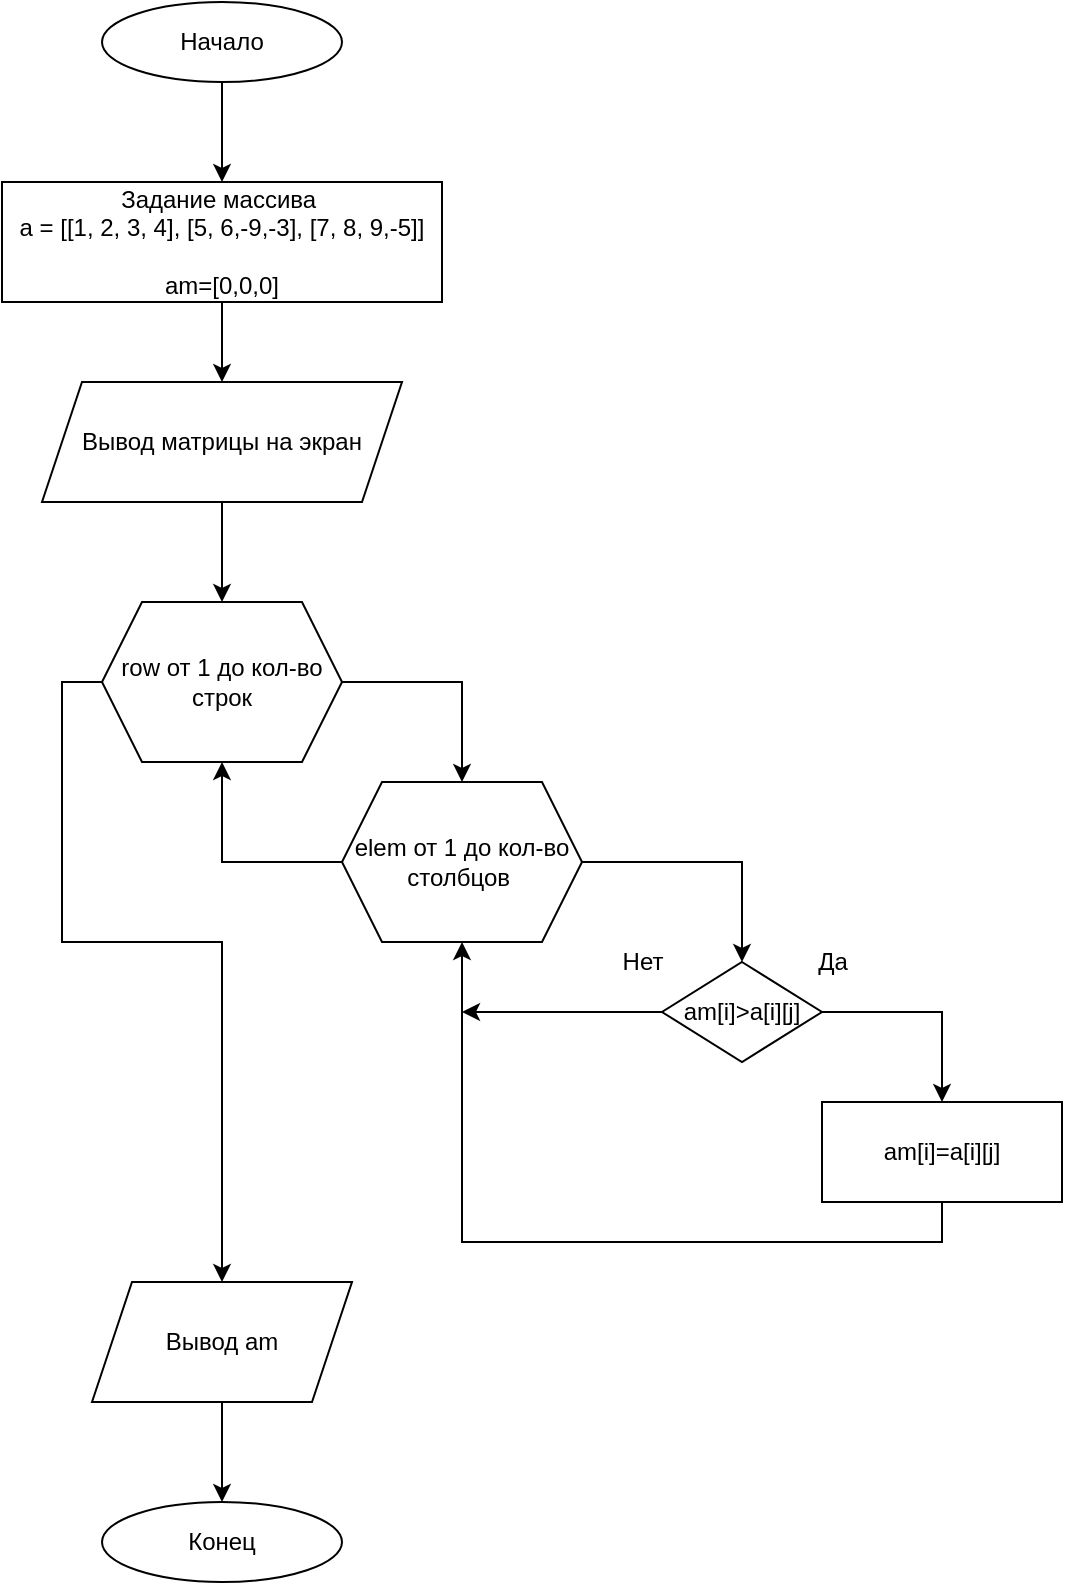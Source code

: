 <mxfile version="14.9.6" type="device"><diagram id="6a731a19-8d31-9384-78a2-239565b7b9f0" name="Page-1"><mxGraphModel dx="1086" dy="1613" grid="1" gridSize="10" guides="1" tooltips="1" connect="1" arrows="1" fold="1" page="1" pageScale="1" pageWidth="1169" pageHeight="827" background="#ffffff" math="0" shadow="0"><root><mxCell id="0"/><mxCell id="1" parent="0"/><mxCell id="NZc4HDJNSBxelqFDVV6K-67" style="edgeStyle=orthogonalEdgeStyle;rounded=0;orthogonalLoop=1;jettySize=auto;html=1;exitX=0.5;exitY=1;exitDx=0;exitDy=0;entryX=0.5;entryY=0;entryDx=0;entryDy=0;" parent="1" source="NZc4HDJNSBxelqFDVV6K-56" target="NZc4HDJNSBxelqFDVV6K-57" edge="1"><mxGeometry relative="1" as="geometry"/></mxCell><mxCell id="NZc4HDJNSBxelqFDVV6K-56" value="Начало" style="ellipse;whiteSpace=wrap;html=1;" parent="1" vertex="1"><mxGeometry x="200" y="-500" width="120" height="40" as="geometry"/></mxCell><mxCell id="NZc4HDJNSBxelqFDVV6K-68" style="edgeStyle=orthogonalEdgeStyle;rounded=0;orthogonalLoop=1;jettySize=auto;html=1;exitX=0.5;exitY=1;exitDx=0;exitDy=0;entryX=0.5;entryY=0;entryDx=0;entryDy=0;" parent="1" source="NZc4HDJNSBxelqFDVV6K-57" target="NZc4HDJNSBxelqFDVV6K-60" edge="1"><mxGeometry relative="1" as="geometry"><mxPoint x="260" y="-473.5" as="targetPoint"/></mxGeometry></mxCell><mxCell id="NZc4HDJNSBxelqFDVV6K-57" value="Задание массива&amp;nbsp;&lt;br&gt;&lt;span&gt;a = [[1, 2, 3, 4], [5, 6,-9,-3], [7, 8, 9,-5]]&lt;br&gt;&lt;br&gt;am=[0,0,0]&lt;br&gt;&lt;/span&gt;" style="rounded=0;whiteSpace=wrap;html=1;" parent="1" vertex="1"><mxGeometry x="150" y="-410" width="220" height="60" as="geometry"/></mxCell><mxCell id="NZc4HDJNSBxelqFDVV6K-70" style="edgeStyle=orthogonalEdgeStyle;rounded=0;orthogonalLoop=1;jettySize=auto;html=1;exitX=0.5;exitY=1;exitDx=0;exitDy=0;entryX=0.5;entryY=0;entryDx=0;entryDy=0;" parent="1" source="NZc4HDJNSBxelqFDVV6K-60" target="NZc4HDJNSBxelqFDVV6K-61" edge="1"><mxGeometry relative="1" as="geometry"><mxPoint x="260" y="-360" as="targetPoint"/></mxGeometry></mxCell><mxCell id="NZc4HDJNSBxelqFDVV6K-60" value="Вывод матрицы на экран" style="shape=parallelogram;perimeter=parallelogramPerimeter;whiteSpace=wrap;html=1;fixedSize=1;" parent="1" vertex="1"><mxGeometry x="170" y="-310" width="180" height="60" as="geometry"/></mxCell><mxCell id="NZc4HDJNSBxelqFDVV6K-74" style="edgeStyle=orthogonalEdgeStyle;rounded=0;orthogonalLoop=1;jettySize=auto;html=1;exitX=0;exitY=0.5;exitDx=0;exitDy=0;" parent="1" source="NZc4HDJNSBxelqFDVV6K-61" target="NZc4HDJNSBxelqFDVV6K-100" edge="1"><mxGeometry relative="1" as="geometry"><Array as="points"><mxPoint x="180" y="-160"/><mxPoint x="180" y="-30"/><mxPoint x="260" y="-30"/></Array><mxPoint x="260" y="100" as="targetPoint"/></mxGeometry></mxCell><mxCell id="NZc4HDJNSBxelqFDVV6K-77" style="edgeStyle=orthogonalEdgeStyle;rounded=0;orthogonalLoop=1;jettySize=auto;html=1;exitX=1;exitY=0.5;exitDx=0;exitDy=0;entryX=0.5;entryY=0;entryDx=0;entryDy=0;" parent="1" source="NZc4HDJNSBxelqFDVV6K-61" target="NZc4HDJNSBxelqFDVV6K-76" edge="1"><mxGeometry relative="1" as="geometry"/></mxCell><mxCell id="NZc4HDJNSBxelqFDVV6K-61" value="row от 1 до кол-во строк" style="shape=hexagon;perimeter=hexagonPerimeter2;whiteSpace=wrap;html=1;fixedSize=1;" parent="1" vertex="1"><mxGeometry x="200" y="-200" width="120" height="80" as="geometry"/></mxCell><mxCell id="NZc4HDJNSBxelqFDVV6K-72" style="edgeStyle=orthogonalEdgeStyle;rounded=0;orthogonalLoop=1;jettySize=auto;html=1;entryX=0.5;entryY=0;entryDx=0;entryDy=0;exitX=1;exitY=0.5;exitDx=0;exitDy=0;" parent="1" source="NZc4HDJNSBxelqFDVV6K-80" target="NZc4HDJNSBxelqFDVV6K-63" edge="1"><mxGeometry relative="1" as="geometry"><mxPoint x="660" y="-40" as="sourcePoint"/></mxGeometry></mxCell><mxCell id="NZc4HDJNSBxelqFDVV6K-73" style="edgeStyle=orthogonalEdgeStyle;rounded=0;orthogonalLoop=1;jettySize=auto;html=1;exitX=0.5;exitY=1;exitDx=0;exitDy=0;entryX=0.5;entryY=1;entryDx=0;entryDy=0;" parent="1" source="NZc4HDJNSBxelqFDVV6K-63" target="NZc4HDJNSBxelqFDVV6K-76" edge="1"><mxGeometry relative="1" as="geometry"/></mxCell><mxCell id="NZc4HDJNSBxelqFDVV6K-63" value="&lt;div&gt;am[i]=a[i][j]&lt;/div&gt;" style="rounded=0;whiteSpace=wrap;html=1;" parent="1" vertex="1"><mxGeometry x="560" y="50" width="120" height="50" as="geometry"/></mxCell><mxCell id="NZc4HDJNSBxelqFDVV6K-65" value="Конец" style="ellipse;whiteSpace=wrap;html=1;" parent="1" vertex="1"><mxGeometry x="200" y="250" width="120" height="40" as="geometry"/></mxCell><mxCell id="NZc4HDJNSBxelqFDVV6K-81" style="edgeStyle=orthogonalEdgeStyle;rounded=0;orthogonalLoop=1;jettySize=auto;html=1;exitX=1;exitY=0.5;exitDx=0;exitDy=0;entryX=0.5;entryY=0;entryDx=0;entryDy=0;" parent="1" source="NZc4HDJNSBxelqFDVV6K-76" target="NZc4HDJNSBxelqFDVV6K-80" edge="1"><mxGeometry relative="1" as="geometry"/></mxCell><mxCell id="NZc4HDJNSBxelqFDVV6K-86" style="edgeStyle=orthogonalEdgeStyle;rounded=0;orthogonalLoop=1;jettySize=auto;html=1;exitX=0;exitY=0.5;exitDx=0;exitDy=0;entryX=0.5;entryY=1;entryDx=0;entryDy=0;" parent="1" source="NZc4HDJNSBxelqFDVV6K-76" target="NZc4HDJNSBxelqFDVV6K-61" edge="1"><mxGeometry relative="1" as="geometry"/></mxCell><mxCell id="NZc4HDJNSBxelqFDVV6K-76" value="elem от 1 до кол-во столбцов&amp;nbsp;" style="shape=hexagon;perimeter=hexagonPerimeter2;whiteSpace=wrap;html=1;fixedSize=1;" parent="1" vertex="1"><mxGeometry x="320" y="-110" width="120" height="80" as="geometry"/></mxCell><mxCell id="NZc4HDJNSBxelqFDVV6K-83" style="edgeStyle=orthogonalEdgeStyle;rounded=0;orthogonalLoop=1;jettySize=auto;html=1;exitX=0;exitY=0.5;exitDx=0;exitDy=0;" parent="1" source="NZc4HDJNSBxelqFDVV6K-80" edge="1"><mxGeometry relative="1" as="geometry"><mxPoint x="380" y="5" as="targetPoint"/></mxGeometry></mxCell><mxCell id="NZc4HDJNSBxelqFDVV6K-80" value="am[i]&amp;gt;a[i][j]" style="rhombus;whiteSpace=wrap;html=1;" parent="1" vertex="1"><mxGeometry x="480" y="-20" width="80" height="50" as="geometry"/></mxCell><mxCell id="NZc4HDJNSBxelqFDVV6K-84" value="Да" style="text;html=1;align=center;verticalAlign=middle;resizable=0;points=[];autosize=1;strokeColor=none;" parent="1" vertex="1"><mxGeometry x="550" y="-30" width="30" height="20" as="geometry"/></mxCell><mxCell id="NZc4HDJNSBxelqFDVV6K-85" value="Нет" style="text;html=1;align=center;verticalAlign=middle;resizable=0;points=[];autosize=1;strokeColor=none;" parent="1" vertex="1"><mxGeometry x="450" y="-30" width="40" height="20" as="geometry"/></mxCell><mxCell id="NZc4HDJNSBxelqFDVV6K-102" style="edgeStyle=orthogonalEdgeStyle;rounded=0;orthogonalLoop=1;jettySize=auto;html=1;exitX=0.5;exitY=1;exitDx=0;exitDy=0;entryX=0.5;entryY=0;entryDx=0;entryDy=0;" parent="1" source="NZc4HDJNSBxelqFDVV6K-100" target="NZc4HDJNSBxelqFDVV6K-65" edge="1"><mxGeometry relative="1" as="geometry"/></mxCell><mxCell id="NZc4HDJNSBxelqFDVV6K-100" value="Вывод am" style="shape=parallelogram;perimeter=parallelogramPerimeter;whiteSpace=wrap;html=1;fixedSize=1;" parent="1" vertex="1"><mxGeometry x="195" y="140" width="130" height="60" as="geometry"/></mxCell></root></mxGraphModel></diagram></mxfile>